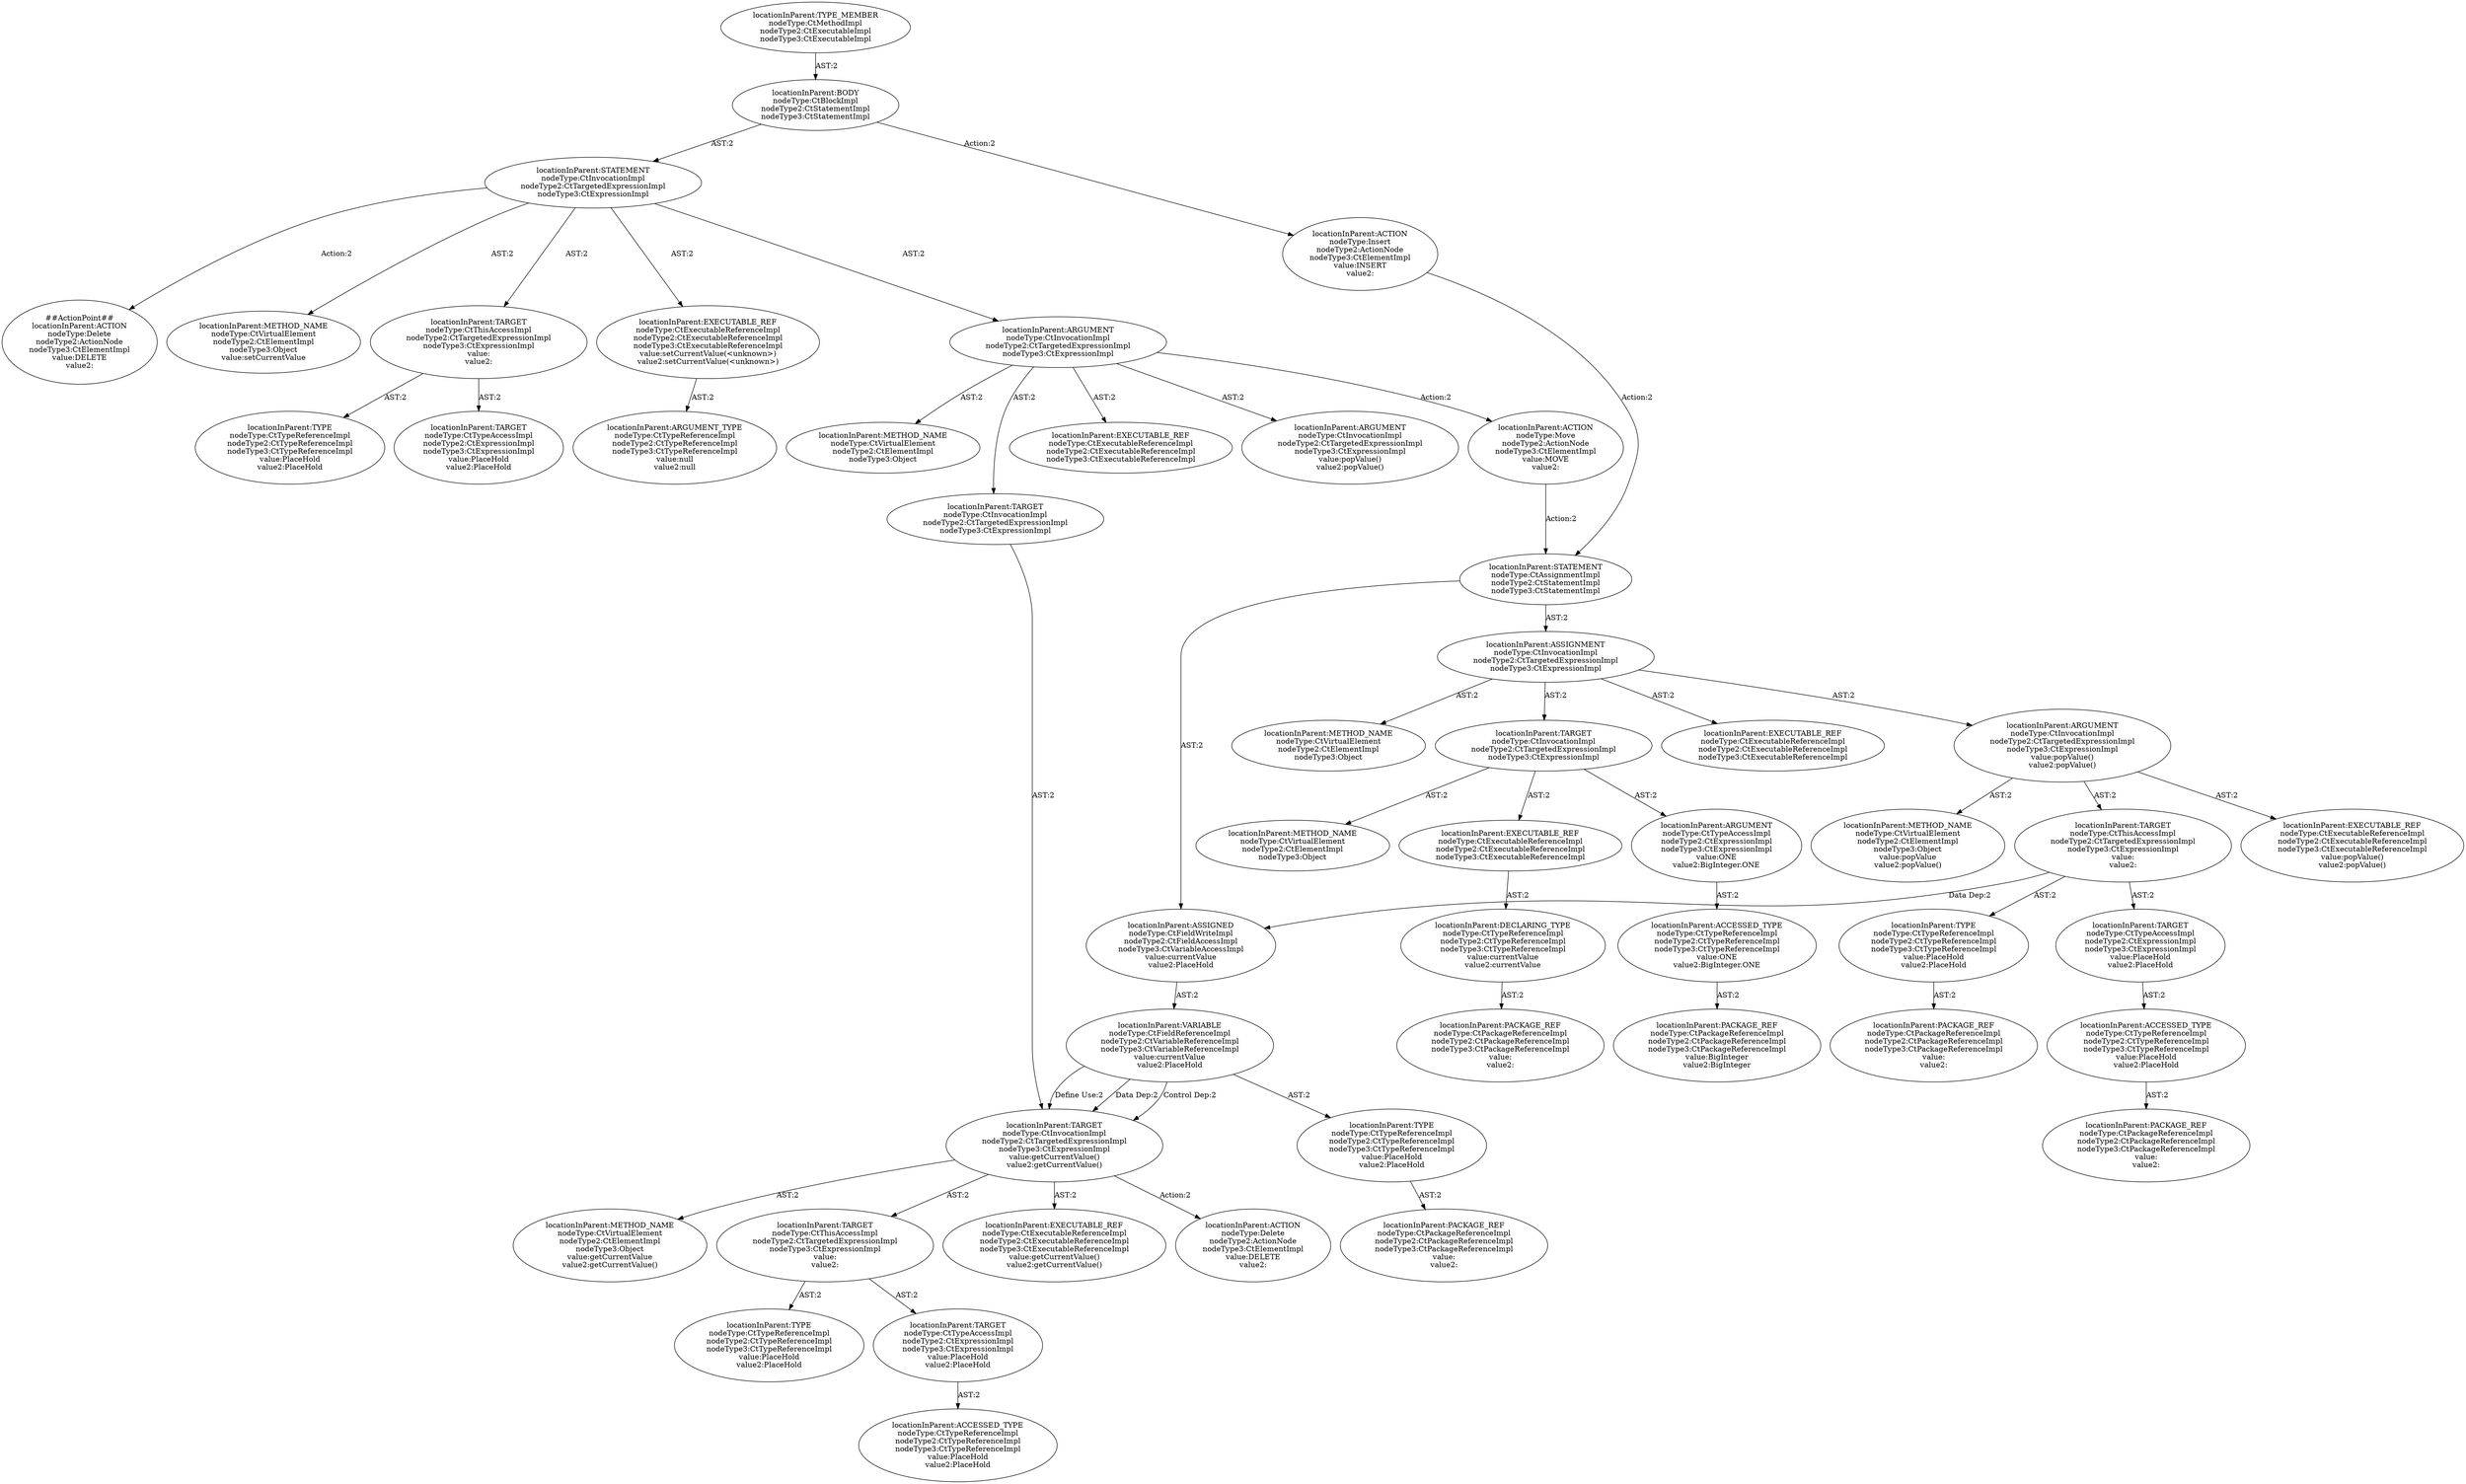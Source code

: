 digraph "Pattern" {
0 [label="##ActionPoint##
locationInParent:ACTION
nodeType:Delete
nodeType2:ActionNode
nodeType3:CtElementImpl
value:DELETE
value2:" shape=ellipse]
1 [label="locationInParent:STATEMENT
nodeType:CtInvocationImpl
nodeType2:CtTargetedExpressionImpl
nodeType3:CtExpressionImpl" shape=ellipse]
2 [label="locationInParent:BODY
nodeType:CtBlockImpl
nodeType2:CtStatementImpl
nodeType3:CtStatementImpl" shape=ellipse]
3 [label="locationInParent:TYPE_MEMBER
nodeType:CtMethodImpl
nodeType2:CtExecutableImpl
nodeType3:CtExecutableImpl" shape=ellipse]
4 [label="locationInParent:ACTION
nodeType:Insert
nodeType2:ActionNode
nodeType3:CtElementImpl
value:INSERT
value2:" shape=ellipse]
5 [label="locationInParent:STATEMENT
nodeType:CtAssignmentImpl
nodeType2:CtStatementImpl
nodeType3:CtStatementImpl" shape=ellipse]
6 [label="locationInParent:ASSIGNED
nodeType:CtFieldWriteImpl
nodeType2:CtFieldAccessImpl
nodeType3:CtVariableAccessImpl
value:currentValue
value2:PlaceHold" shape=ellipse]
7 [label="locationInParent:VARIABLE
nodeType:CtFieldReferenceImpl
nodeType2:CtVariableReferenceImpl
nodeType3:CtVariableReferenceImpl
value:currentValue
value2:PlaceHold" shape=ellipse]
8 [label="locationInParent:TYPE
nodeType:CtTypeReferenceImpl
nodeType2:CtTypeReferenceImpl
nodeType3:CtTypeReferenceImpl
value:PlaceHold
value2:PlaceHold" shape=ellipse]
9 [label="locationInParent:PACKAGE_REF
nodeType:CtPackageReferenceImpl
nodeType2:CtPackageReferenceImpl
nodeType3:CtPackageReferenceImpl
value:
value2:" shape=ellipse]
10 [label="locationInParent:TARGET
nodeType:CtInvocationImpl
nodeType2:CtTargetedExpressionImpl
nodeType3:CtExpressionImpl
value:getCurrentValue()
value2:getCurrentValue()" shape=ellipse]
11 [label="locationInParent:METHOD_NAME
nodeType:CtVirtualElement
nodeType2:CtElementImpl
nodeType3:Object
value:getCurrentValue
value2:getCurrentValue()" shape=ellipse]
12 [label="locationInParent:TARGET
nodeType:CtThisAccessImpl
nodeType2:CtTargetedExpressionImpl
nodeType3:CtExpressionImpl
value:
value2:" shape=ellipse]
13 [label="locationInParent:TYPE
nodeType:CtTypeReferenceImpl
nodeType2:CtTypeReferenceImpl
nodeType3:CtTypeReferenceImpl
value:PlaceHold
value2:PlaceHold" shape=ellipse]
14 [label="locationInParent:TARGET
nodeType:CtTypeAccessImpl
nodeType2:CtExpressionImpl
nodeType3:CtExpressionImpl
value:PlaceHold
value2:PlaceHold" shape=ellipse]
15 [label="locationInParent:ACCESSED_TYPE
nodeType:CtTypeReferenceImpl
nodeType2:CtTypeReferenceImpl
nodeType3:CtTypeReferenceImpl
value:PlaceHold
value2:PlaceHold" shape=ellipse]
16 [label="locationInParent:EXECUTABLE_REF
nodeType:CtExecutableReferenceImpl
nodeType2:CtExecutableReferenceImpl
nodeType3:CtExecutableReferenceImpl
value:getCurrentValue()
value2:getCurrentValue()" shape=ellipse]
17 [label="locationInParent:ACTION
nodeType:Delete
nodeType2:ActionNode
nodeType3:CtElementImpl
value:DELETE
value2:" shape=ellipse]
18 [label="locationInParent:ASSIGNMENT
nodeType:CtInvocationImpl
nodeType2:CtTargetedExpressionImpl
nodeType3:CtExpressionImpl" shape=ellipse]
19 [label="locationInParent:METHOD_NAME
nodeType:CtVirtualElement
nodeType2:CtElementImpl
nodeType3:Object" shape=ellipse]
20 [label="locationInParent:TARGET
nodeType:CtInvocationImpl
nodeType2:CtTargetedExpressionImpl
nodeType3:CtExpressionImpl" shape=ellipse]
21 [label="locationInParent:METHOD_NAME
nodeType:CtVirtualElement
nodeType2:CtElementImpl
nodeType3:Object" shape=ellipse]
22 [label="locationInParent:EXECUTABLE_REF
nodeType:CtExecutableReferenceImpl
nodeType2:CtExecutableReferenceImpl
nodeType3:CtExecutableReferenceImpl" shape=ellipse]
23 [label="locationInParent:DECLARING_TYPE
nodeType:CtTypeReferenceImpl
nodeType2:CtTypeReferenceImpl
nodeType3:CtTypeReferenceImpl
value:currentValue
value2:currentValue" shape=ellipse]
24 [label="locationInParent:PACKAGE_REF
nodeType:CtPackageReferenceImpl
nodeType2:CtPackageReferenceImpl
nodeType3:CtPackageReferenceImpl
value:
value2:" shape=ellipse]
25 [label="locationInParent:ARGUMENT
nodeType:CtTypeAccessImpl
nodeType2:CtExpressionImpl
nodeType3:CtExpressionImpl
value:ONE
value2:BigInteger.ONE" shape=ellipse]
26 [label="locationInParent:ACCESSED_TYPE
nodeType:CtTypeReferenceImpl
nodeType2:CtTypeReferenceImpl
nodeType3:CtTypeReferenceImpl
value:ONE
value2:BigInteger.ONE" shape=ellipse]
27 [label="locationInParent:PACKAGE_REF
nodeType:CtPackageReferenceImpl
nodeType2:CtPackageReferenceImpl
nodeType3:CtPackageReferenceImpl
value:BigInteger
value2:BigInteger" shape=ellipse]
28 [label="locationInParent:EXECUTABLE_REF
nodeType:CtExecutableReferenceImpl
nodeType2:CtExecutableReferenceImpl
nodeType3:CtExecutableReferenceImpl" shape=ellipse]
29 [label="locationInParent:ARGUMENT
nodeType:CtInvocationImpl
nodeType2:CtTargetedExpressionImpl
nodeType3:CtExpressionImpl
value:popValue()
value2:popValue()" shape=ellipse]
30 [label="locationInParent:METHOD_NAME
nodeType:CtVirtualElement
nodeType2:CtElementImpl
nodeType3:Object
value:popValue
value2:popValue()" shape=ellipse]
31 [label="locationInParent:TARGET
nodeType:CtThisAccessImpl
nodeType2:CtTargetedExpressionImpl
nodeType3:CtExpressionImpl
value:
value2:" shape=ellipse]
32 [label="locationInParent:TYPE
nodeType:CtTypeReferenceImpl
nodeType2:CtTypeReferenceImpl
nodeType3:CtTypeReferenceImpl
value:PlaceHold
value2:PlaceHold" shape=ellipse]
33 [label="locationInParent:PACKAGE_REF
nodeType:CtPackageReferenceImpl
nodeType2:CtPackageReferenceImpl
nodeType3:CtPackageReferenceImpl
value:
value2:" shape=ellipse]
34 [label="locationInParent:TARGET
nodeType:CtTypeAccessImpl
nodeType2:CtExpressionImpl
nodeType3:CtExpressionImpl
value:PlaceHold
value2:PlaceHold" shape=ellipse]
35 [label="locationInParent:ACCESSED_TYPE
nodeType:CtTypeReferenceImpl
nodeType2:CtTypeReferenceImpl
nodeType3:CtTypeReferenceImpl
value:PlaceHold
value2:PlaceHold" shape=ellipse]
36 [label="locationInParent:PACKAGE_REF
nodeType:CtPackageReferenceImpl
nodeType2:CtPackageReferenceImpl
nodeType3:CtPackageReferenceImpl
value:
value2:" shape=ellipse]
37 [label="locationInParent:EXECUTABLE_REF
nodeType:CtExecutableReferenceImpl
nodeType2:CtExecutableReferenceImpl
nodeType3:CtExecutableReferenceImpl
value:popValue()
value2:popValue()" shape=ellipse]
38 [label="locationInParent:METHOD_NAME
nodeType:CtVirtualElement
nodeType2:CtElementImpl
nodeType3:Object
value:setCurrentValue" shape=ellipse]
39 [label="locationInParent:TARGET
nodeType:CtThisAccessImpl
nodeType2:CtTargetedExpressionImpl
nodeType3:CtExpressionImpl
value:
value2:" shape=ellipse]
40 [label="locationInParent:TYPE
nodeType:CtTypeReferenceImpl
nodeType2:CtTypeReferenceImpl
nodeType3:CtTypeReferenceImpl
value:PlaceHold
value2:PlaceHold" shape=ellipse]
41 [label="locationInParent:TARGET
nodeType:CtTypeAccessImpl
nodeType2:CtExpressionImpl
nodeType3:CtExpressionImpl
value:PlaceHold
value2:PlaceHold" shape=ellipse]
42 [label="locationInParent:EXECUTABLE_REF
nodeType:CtExecutableReferenceImpl
nodeType2:CtExecutableReferenceImpl
nodeType3:CtExecutableReferenceImpl
value:setCurrentValue(<unknown>)
value2:setCurrentValue(<unknown>)" shape=ellipse]
43 [label="locationInParent:ARGUMENT_TYPE
nodeType:CtTypeReferenceImpl
nodeType2:CtTypeReferenceImpl
nodeType3:CtTypeReferenceImpl
value:null
value2:null" shape=ellipse]
44 [label="locationInParent:ARGUMENT
nodeType:CtInvocationImpl
nodeType2:CtTargetedExpressionImpl
nodeType3:CtExpressionImpl" shape=ellipse]
45 [label="locationInParent:METHOD_NAME
nodeType:CtVirtualElement
nodeType2:CtElementImpl
nodeType3:Object" shape=ellipse]
46 [label="locationInParent:TARGET
nodeType:CtInvocationImpl
nodeType2:CtTargetedExpressionImpl
nodeType3:CtExpressionImpl" shape=ellipse]
47 [label="locationInParent:EXECUTABLE_REF
nodeType:CtExecutableReferenceImpl
nodeType2:CtExecutableReferenceImpl
nodeType3:CtExecutableReferenceImpl" shape=ellipse]
48 [label="locationInParent:ARGUMENT
nodeType:CtInvocationImpl
nodeType2:CtTargetedExpressionImpl
nodeType3:CtExpressionImpl
value:popValue()
value2:popValue()" shape=ellipse]
49 [label="locationInParent:ACTION
nodeType:Move
nodeType2:ActionNode
nodeType3:CtElementImpl
value:MOVE
value2:" shape=ellipse]
1 -> 0 [label="Action:2"];
1 -> 38 [label="AST:2"];
1 -> 39 [label="AST:2"];
1 -> 42 [label="AST:2"];
1 -> 44 [label="AST:2"];
2 -> 1 [label="AST:2"];
2 -> 4 [label="Action:2"];
3 -> 2 [label="AST:2"];
4 -> 5 [label="Action:2"];
5 -> 6 [label="AST:2"];
5 -> 18 [label="AST:2"];
6 -> 7 [label="AST:2"];
7 -> 8 [label="AST:2"];
7 -> 10 [label="Define Use:2"];
7 -> 10 [label="Data Dep:2"];
7 -> 10 [label="Control Dep:2"];
8 -> 9 [label="AST:2"];
10 -> 11 [label="AST:2"];
10 -> 12 [label="AST:2"];
10 -> 16 [label="AST:2"];
10 -> 17 [label="Action:2"];
12 -> 13 [label="AST:2"];
12 -> 14 [label="AST:2"];
14 -> 15 [label="AST:2"];
18 -> 19 [label="AST:2"];
18 -> 20 [label="AST:2"];
18 -> 28 [label="AST:2"];
18 -> 29 [label="AST:2"];
20 -> 21 [label="AST:2"];
20 -> 22 [label="AST:2"];
20 -> 25 [label="AST:2"];
22 -> 23 [label="AST:2"];
23 -> 24 [label="AST:2"];
25 -> 26 [label="AST:2"];
26 -> 27 [label="AST:2"];
29 -> 30 [label="AST:2"];
29 -> 31 [label="AST:2"];
29 -> 37 [label="AST:2"];
31 -> 6 [label="Data Dep:2"];
31 -> 32 [label="AST:2"];
31 -> 34 [label="AST:2"];
32 -> 33 [label="AST:2"];
34 -> 35 [label="AST:2"];
35 -> 36 [label="AST:2"];
39 -> 40 [label="AST:2"];
39 -> 41 [label="AST:2"];
42 -> 43 [label="AST:2"];
44 -> 45 [label="AST:2"];
44 -> 46 [label="AST:2"];
44 -> 47 [label="AST:2"];
44 -> 48 [label="AST:2"];
44 -> 49 [label="Action:2"];
46 -> 10 [label="AST:2"];
49 -> 5 [label="Action:2"];
}